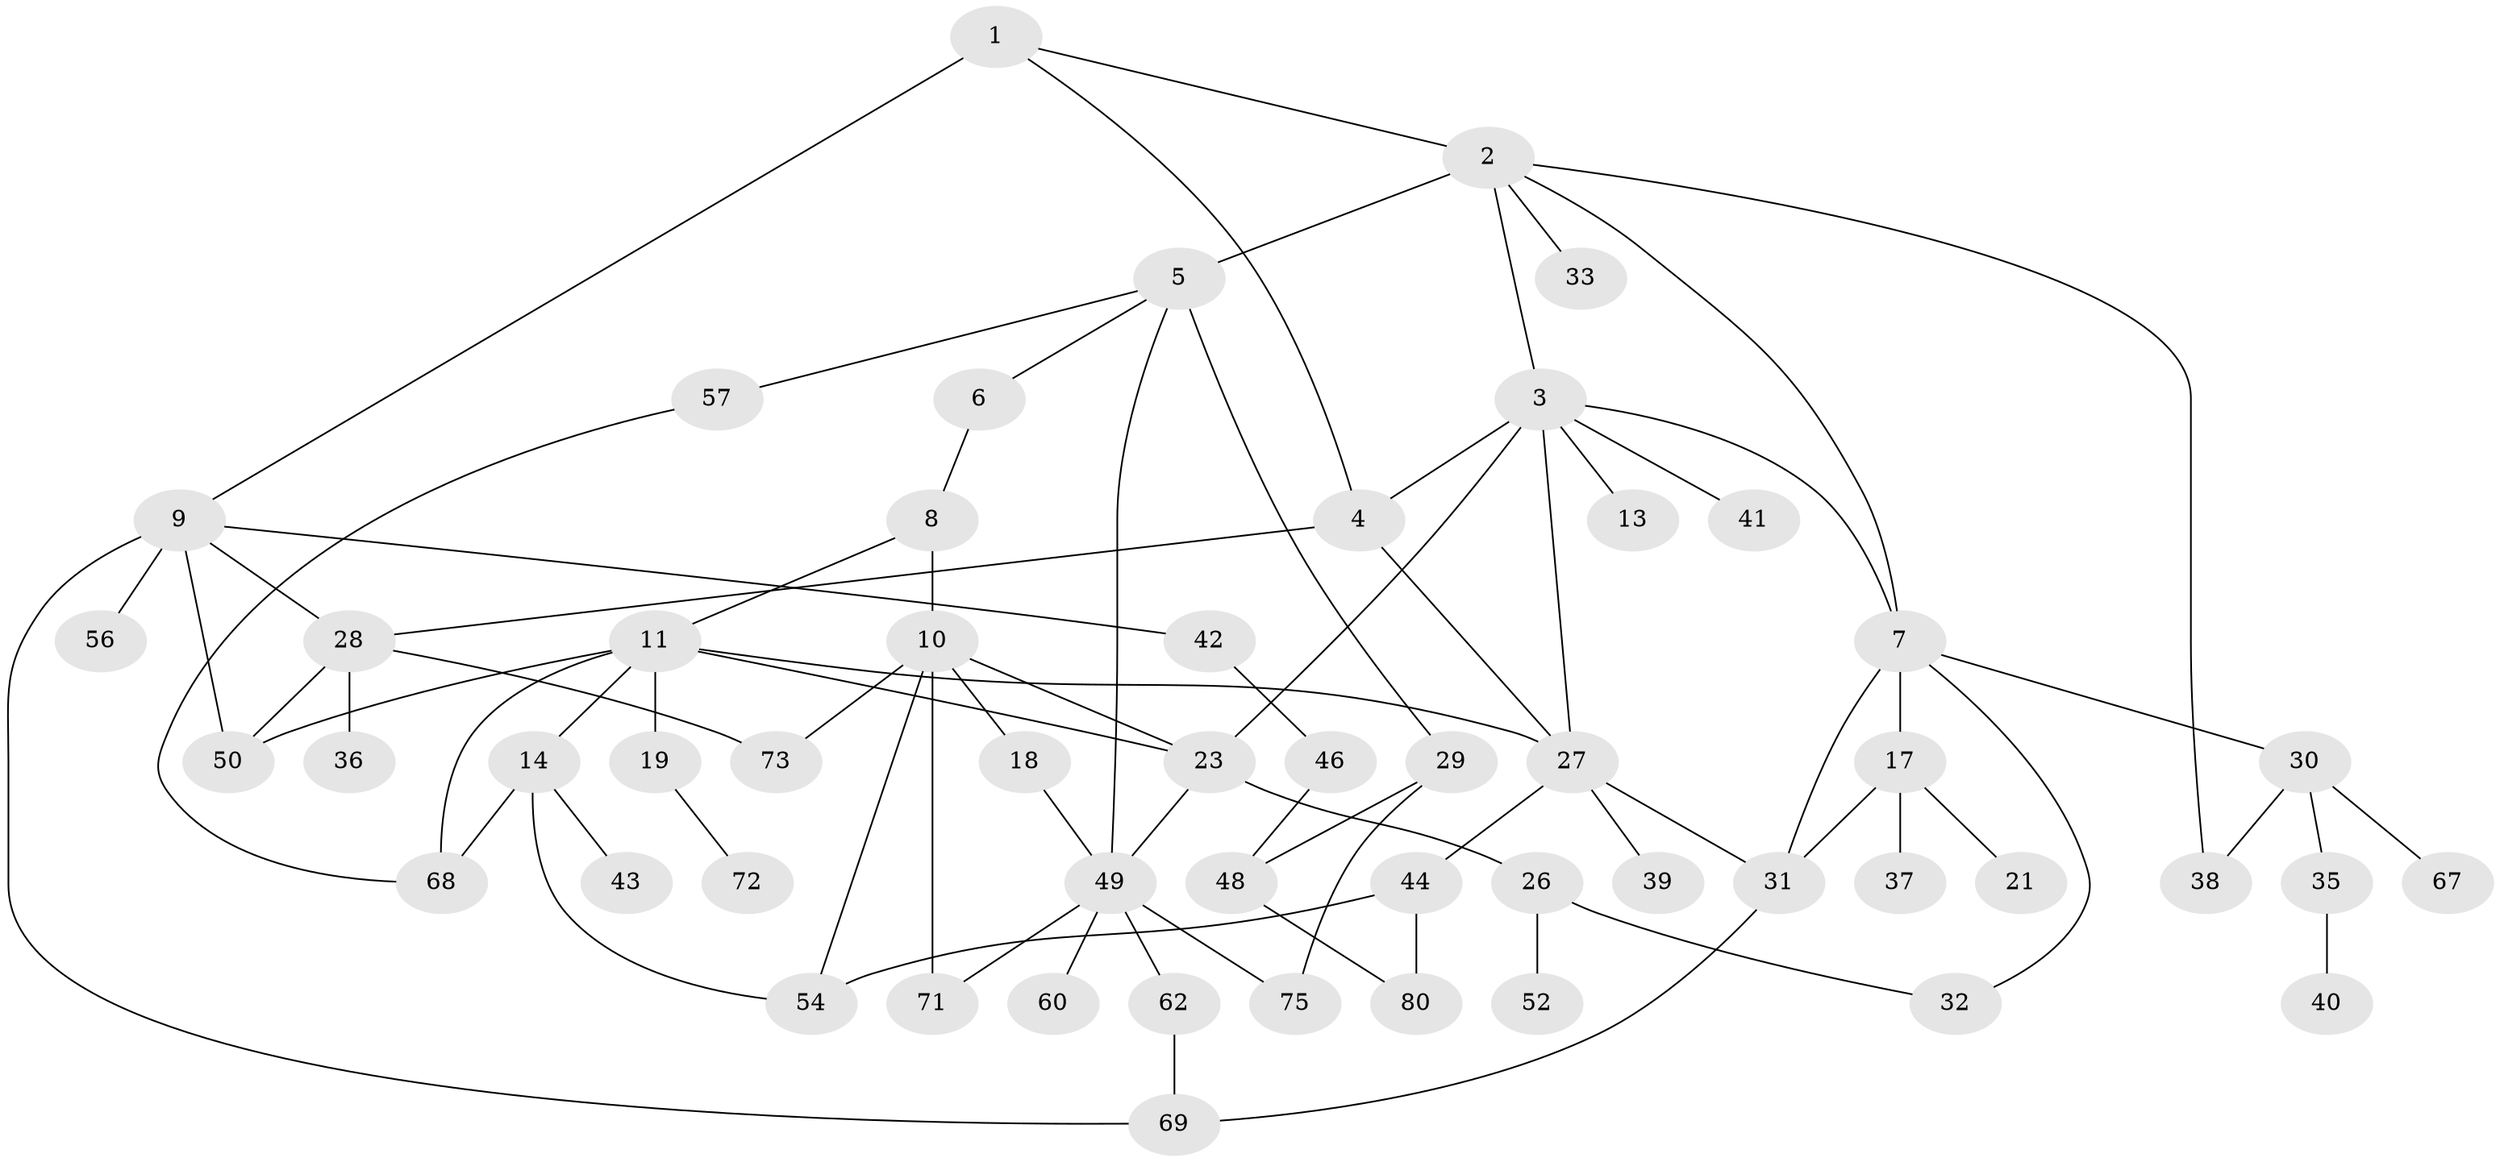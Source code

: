 // original degree distribution, {4: 0.1111111111111111, 5: 0.09876543209876543, 7: 0.012345679012345678, 2: 0.2716049382716049, 6: 0.012345679012345678, 3: 0.24691358024691357, 8: 0.012345679012345678, 1: 0.2345679012345679}
// Generated by graph-tools (version 1.1) at 2025/41/03/06/25 10:41:26]
// undirected, 54 vertices, 79 edges
graph export_dot {
graph [start="1"]
  node [color=gray90,style=filled];
  1;
  2 [super="+12"];
  3;
  4 [super="+63"];
  5 [super="+16"];
  6;
  7 [super="+64"];
  8;
  9 [super="+20"];
  10 [super="+51"];
  11 [super="+22"];
  13 [super="+15"];
  14 [super="+65"];
  17 [super="+58"];
  18 [super="+45"];
  19 [super="+25"];
  21;
  23 [super="+24"];
  26;
  27 [super="+61"];
  28 [super="+66"];
  29;
  30 [super="+55"];
  31 [super="+34"];
  32;
  33;
  35 [super="+53"];
  36;
  37;
  38 [super="+70"];
  39;
  40 [super="+77"];
  41;
  42 [super="+47"];
  43;
  44 [super="+76"];
  46;
  48 [super="+81"];
  49 [super="+59"];
  50;
  52 [super="+79"];
  54 [super="+78"];
  56;
  57;
  60;
  62;
  67;
  68 [super="+74"];
  69;
  71;
  72;
  73;
  75;
  80;
  1 -- 2;
  1 -- 9 [weight=2];
  1 -- 4;
  2 -- 3;
  2 -- 5 [weight=2];
  2 -- 7;
  2 -- 33;
  2 -- 38;
  3 -- 4;
  3 -- 13;
  3 -- 23;
  3 -- 27;
  3 -- 41;
  3 -- 7;
  4 -- 28;
  4 -- 27;
  5 -- 6;
  5 -- 57;
  5 -- 49;
  5 -- 29;
  6 -- 8;
  7 -- 17;
  7 -- 30;
  7 -- 31 [weight=2];
  7 -- 32;
  8 -- 10;
  8 -- 11;
  9 -- 69;
  9 -- 50;
  9 -- 28;
  9 -- 56;
  9 -- 42;
  10 -- 18;
  10 -- 54;
  10 -- 73;
  10 -- 71;
  10 -- 23;
  11 -- 14;
  11 -- 19;
  11 -- 50;
  11 -- 23;
  11 -- 27;
  11 -- 68;
  14 -- 43;
  14 -- 68;
  14 -- 54;
  17 -- 21;
  17 -- 37;
  17 -- 31;
  18 -- 49;
  19 -- 72;
  23 -- 26;
  23 -- 49;
  26 -- 32;
  26 -- 52;
  27 -- 39;
  27 -- 44;
  27 -- 31;
  28 -- 36 [weight=2];
  28 -- 73;
  28 -- 50;
  29 -- 48;
  29 -- 75;
  30 -- 35;
  30 -- 38;
  30 -- 67;
  31 -- 69;
  35 -- 40;
  42 -- 46;
  44 -- 80;
  44 -- 54;
  46 -- 48;
  48 -- 80;
  49 -- 71;
  49 -- 75;
  49 -- 60;
  49 -- 62;
  57 -- 68;
  62 -- 69;
}
